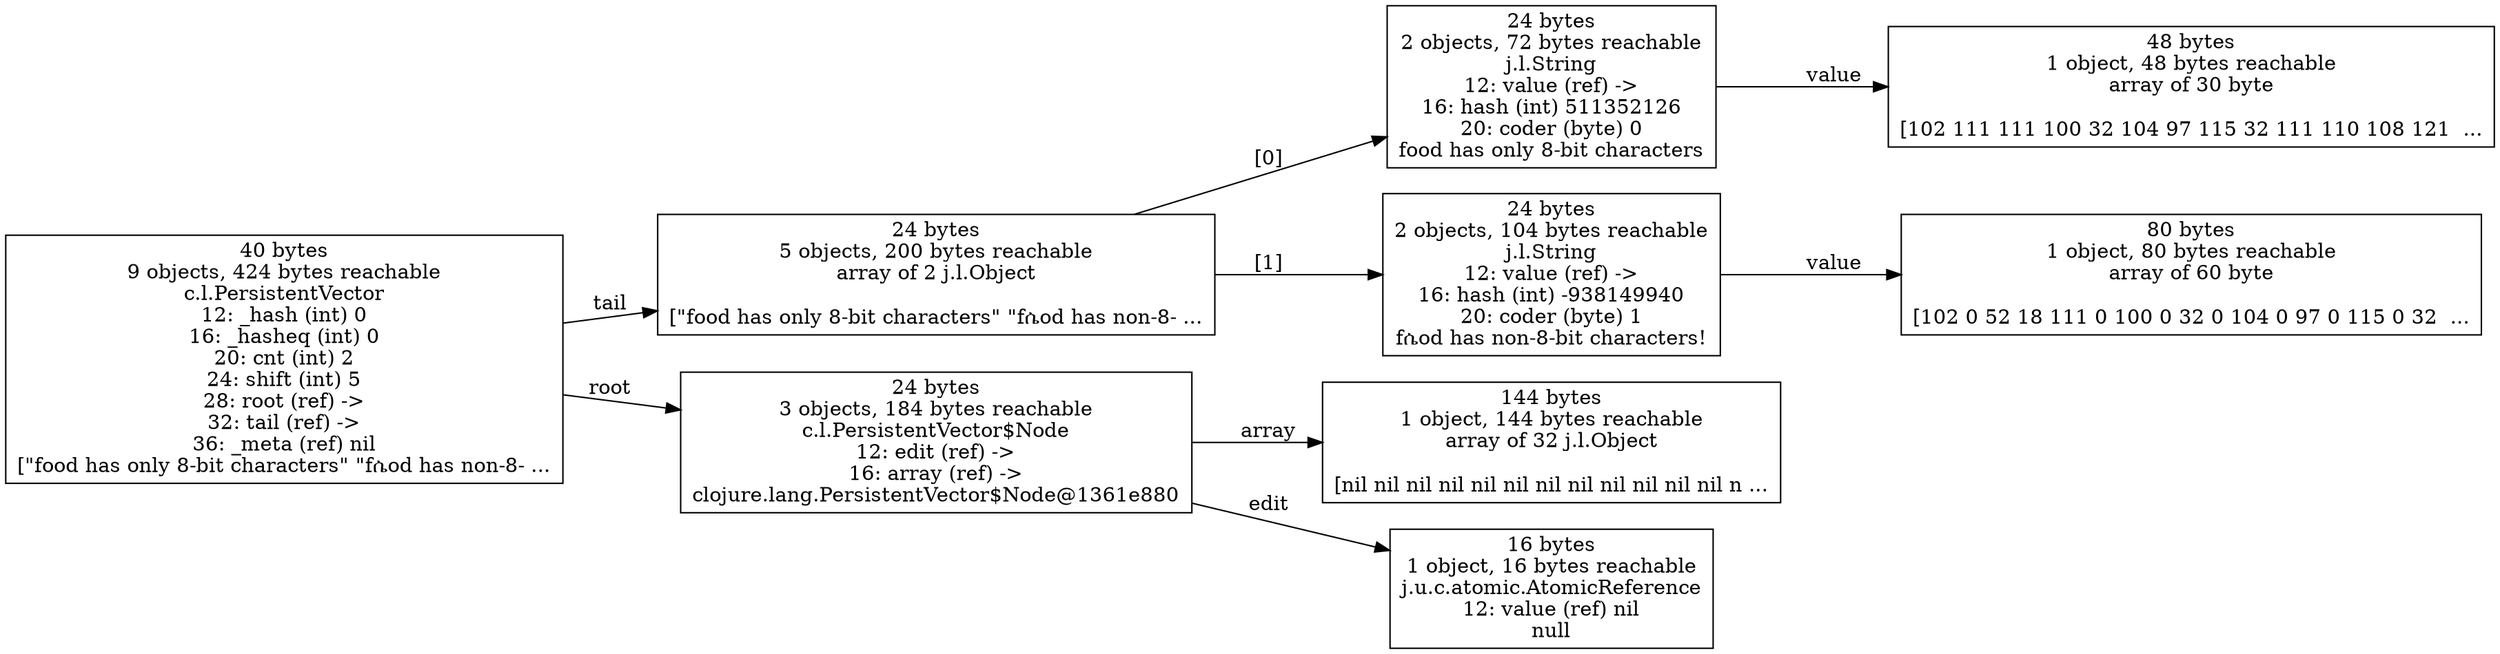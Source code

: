 digraph {
graph [layout=dot,rankdir=LR];
"26107443776" [label="144 bytes
1 object, 144 bytes reachable
array of 32 j.l.Object

[nil nil nil nil nil nil nil nil nil nil nil nil n ...",shape=box];
"26380850048" [label="24 bytes
5 objects, 200 bytes reachable
array of 2 j.l.Object

[\"food has only 8-bit characters\" \"fሴod has non-8- ...",shape=box];
"26375618048" [label="80 bytes
1 object, 80 bytes reachable
array of 60 byte

[102 0 52 18 111 0 100 0 32 0 104 0 97 0 115 0 32  ...",shape=box];
"26367300288" [label="48 bytes
1 object, 48 bytes reachable
array of 30 byte

[102 111 111 100 32 104 97 115 32 111 110 108 121  ...",shape=box];
"26427026048" [label="24 bytes
2 objects, 72 bytes reachable
j.l.String
12: value (ref) ->
16: hash (int) 511352126
20: coder (byte) 0
food has only 8-bit characters",shape=box];
"26107443456" [label="24 bytes
3 objects, 184 bytes reachable
c.l.PersistentVector$Node
12: edit (ref) ->
16: array (ref) ->
clojure.lang.PersistentVector$Node@1361e880",shape=box];
"26380849728" [label="40 bytes
9 objects, 424 bytes reachable
c.l.PersistentVector
12: _hash (int) 0
16: _hasheq (int) 0
20: cnt (int) 2
24: shift (int) 5
28: root (ref) ->
32: tail (ref) ->
36: _meta (ref) nil
[\"food has only 8-bit characters\" \"fሴod has non-8- ...",shape=box];
"26425978112" [label="24 bytes
2 objects, 104 bytes reachable
j.l.String
12: value (ref) ->
16: hash (int) -938149940
20: coder (byte) 1
fሴod has non-8-bit characters!",shape=box];
"26107443648" [label="16 bytes
1 object, 16 bytes reachable
j.u.c.atomic.AtomicReference
12: value (ref) nil
null",shape=box];
"26380850048" -> "26427026048" ["field-name"="[0]",label="[0]"];
"26380850048" -> "26425978112" ["field-name"="[1]",label="[1]"];
"26427026048" -> "26367300288" ["field-name"=value,label=value];
"26107443456" -> "26107443648" ["field-name"=edit,label=edit];
"26107443456" -> "26107443776" ["field-name"=array,label=array];
"26380849728" -> "26107443456" ["field-name"=root,label=root];
"26380849728" -> "26380850048" ["field-name"=tail,label=tail];
"26425978112" -> "26375618048" ["field-name"=value,label=value];
} 